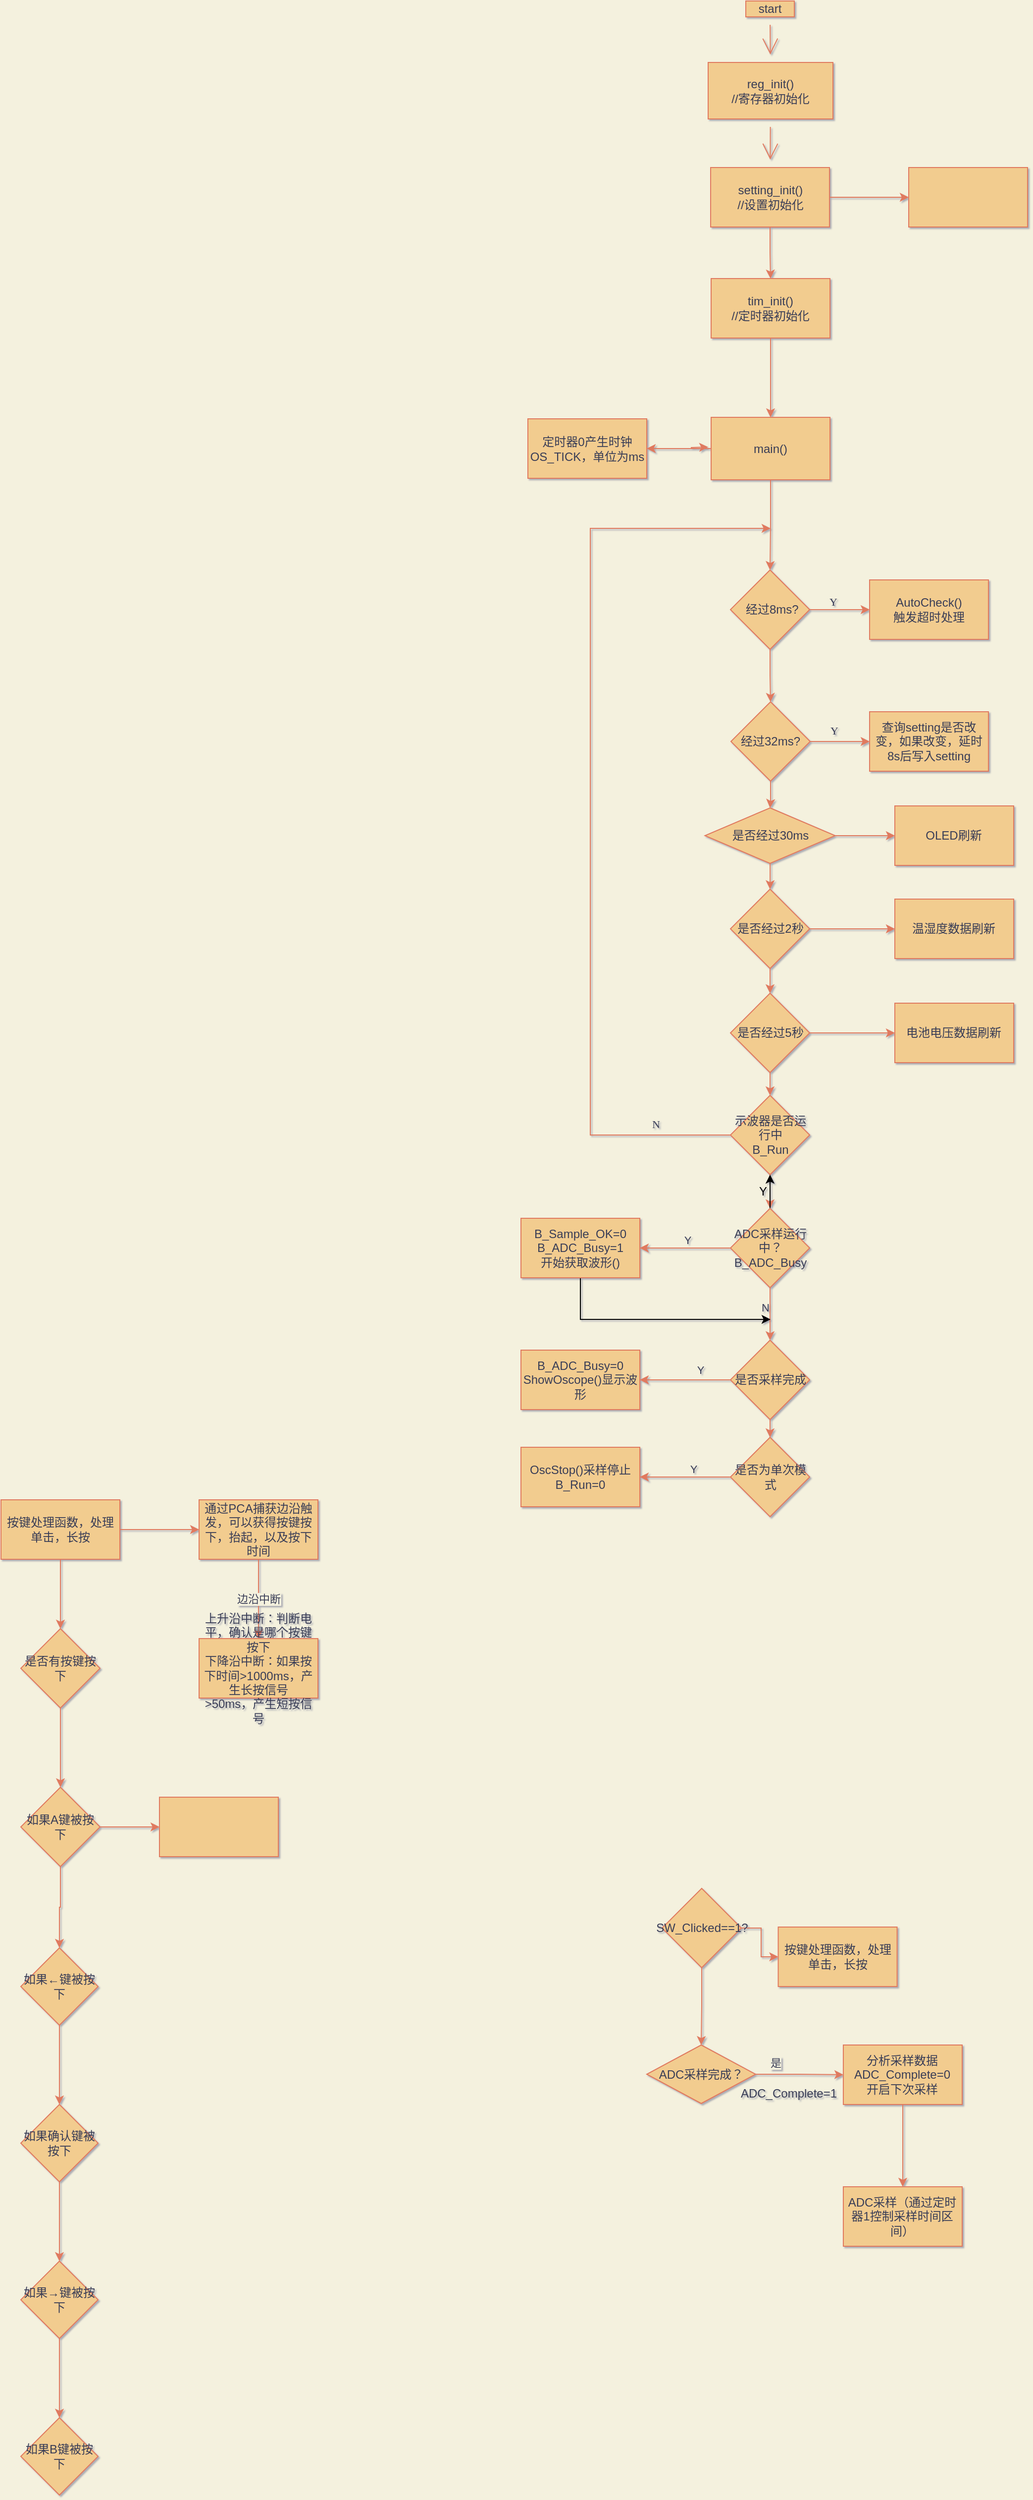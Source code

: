 <mxfile version="20.4.0" type="github">
  <diagram id="BkZl1Ah59tfYVWINneGr" name="第 1 页">
    <mxGraphModel dx="1453" dy="776" grid="1" gridSize="7" guides="1" tooltips="1" connect="1" arrows="1" fold="1" page="0" pageScale="1" pageWidth="827" pageHeight="1169" background="#F4F1DE" math="0" shadow="1">
      <root>
        <mxCell id="0" />
        <mxCell id="1" parent="0" />
        <mxCell id="6f3wX6zAka2Pvszb7TJ2-3" value="" style="edgeStyle=none;curved=1;rounded=0;orthogonalLoop=1;jettySize=auto;html=1;endArrow=open;startSize=14;endSize=14;sourcePerimeterSpacing=8;targetPerimeterSpacing=8;labelBackgroundColor=#F4F1DE;strokeColor=#E07A5F;fontColor=#393C56;" parent="1" source="6f3wX6zAka2Pvszb7TJ2-1" target="6f3wX6zAka2Pvszb7TJ2-2" edge="1">
          <mxGeometry relative="1" as="geometry" />
        </mxCell>
        <mxCell id="6f3wX6zAka2Pvszb7TJ2-1" value="start" style="rounded=0;whiteSpace=wrap;html=1;hachureGap=4;fillColor=#F2CC8F;strokeColor=#E07A5F;fontColor=#393C56;" parent="1" vertex="1">
          <mxGeometry x="206" y="329" width="49" height="16" as="geometry" />
        </mxCell>
        <mxCell id="6f3wX6zAka2Pvszb7TJ2-5" value="" style="edgeStyle=none;curved=1;rounded=0;orthogonalLoop=1;jettySize=auto;html=1;strokeColor=#E07A5F;fontColor=#393C56;endArrow=open;startSize=14;endSize=14;sourcePerimeterSpacing=8;targetPerimeterSpacing=8;fillColor=#F2CC8F;labelBackgroundColor=#F4F1DE;" parent="1" source="6f3wX6zAka2Pvszb7TJ2-2" target="6f3wX6zAka2Pvszb7TJ2-4" edge="1">
          <mxGeometry relative="1" as="geometry" />
        </mxCell>
        <mxCell id="6f3wX6zAka2Pvszb7TJ2-2" value="reg_init()&lt;br&gt;//寄存器初始化" style="html=1;hachureGap=4;fillColor=#F2CC8F;strokeColor=#E07A5F;fontColor=#393C56;labelPosition=center;verticalLabelPosition=middle;align=center;verticalAlign=middle;whiteSpace=wrap;" parent="1" vertex="1">
          <mxGeometry x="168" y="391" width="126" height="57" as="geometry" />
        </mxCell>
        <mxCell id="UHOyfvRLF857A_-6xwos-2" value="" style="edgeStyle=orthogonalEdgeStyle;rounded=0;orthogonalLoop=1;jettySize=auto;html=1;labelBackgroundColor=#F4F1DE;strokeColor=#E07A5F;fontColor=#393C56;" parent="1" source="6f3wX6zAka2Pvszb7TJ2-4" target="UHOyfvRLF857A_-6xwos-1" edge="1">
          <mxGeometry relative="1" as="geometry" />
        </mxCell>
        <mxCell id="ePAYCiFz9OMyFFIcOWC3-16" value="" style="edgeStyle=orthogonalEdgeStyle;rounded=0;orthogonalLoop=1;jettySize=auto;html=1;labelBackgroundColor=#F4F1DE;strokeColor=#E07A5F;fontColor=#393C56;" parent="1" source="6f3wX6zAka2Pvszb7TJ2-4" target="ePAYCiFz9OMyFFIcOWC3-15" edge="1">
          <mxGeometry relative="1" as="geometry" />
        </mxCell>
        <mxCell id="6f3wX6zAka2Pvszb7TJ2-4" value="setting_init()&lt;br&gt;//设置初始化" style="whiteSpace=wrap;html=1;hachureGap=4;strokeColor=#E07A5F;fontColor=#393C56;fillColor=#F2CC8F;" parent="1" vertex="1">
          <mxGeometry x="170.505" y="497" width="120" height="60" as="geometry" />
        </mxCell>
        <mxCell id="UHOyfvRLF857A_-6xwos-4" value="" style="edgeStyle=orthogonalEdgeStyle;rounded=0;orthogonalLoop=1;jettySize=auto;html=1;labelBackgroundColor=#F4F1DE;strokeColor=#E07A5F;fontColor=#393C56;" parent="1" source="UHOyfvRLF857A_-6xwos-1" target="UHOyfvRLF857A_-6xwos-3" edge="1">
          <mxGeometry relative="1" as="geometry" />
        </mxCell>
        <mxCell id="UHOyfvRLF857A_-6xwos-1" value="tim_init()&lt;br&gt;//定时器初始化" style="whiteSpace=wrap;html=1;fillColor=#F2CC8F;strokeColor=#E07A5F;fontColor=#393C56;hachureGap=4;" parent="1" vertex="1">
          <mxGeometry x="171.005" y="609" width="120" height="60" as="geometry" />
        </mxCell>
        <mxCell id="ePAYCiFz9OMyFFIcOWC3-2" value="" style="edgeStyle=orthogonalEdgeStyle;rounded=0;orthogonalLoop=1;jettySize=auto;html=1;labelBackgroundColor=#F4F1DE;strokeColor=#E07A5F;fontColor=#393C56;" parent="1" source="UHOyfvRLF857A_-6xwos-3" target="ePAYCiFz9OMyFFIcOWC3-1" edge="1">
          <mxGeometry relative="1" as="geometry" />
        </mxCell>
        <mxCell id="ePAYCiFz9OMyFFIcOWC3-5" style="edgeStyle=orthogonalEdgeStyle;rounded=0;orthogonalLoop=1;jettySize=auto;html=1;fillColor=#F2CC8F;strokeColor=#E07A5F;labelBackgroundColor=#F4F1DE;fontColor=#393C56;" parent="1" source="UHOyfvRLF857A_-6xwos-3" edge="1">
          <mxGeometry relative="1" as="geometry">
            <mxPoint x="168" y="779" as="targetPoint" />
          </mxGeometry>
        </mxCell>
        <mxCell id="TwIQ8ZYdI352qfS8hWMv-5" style="edgeStyle=orthogonalEdgeStyle;rounded=0;orthogonalLoop=1;jettySize=auto;html=1;labelBackgroundColor=#F4F1DE;strokeColor=#E07A5F;fontColor=#393C56;" parent="1" source="UHOyfvRLF857A_-6xwos-3" target="TwIQ8ZYdI352qfS8hWMv-6" edge="1">
          <mxGeometry relative="1" as="geometry">
            <mxPoint x="231.01" y="882" as="targetPoint" />
          </mxGeometry>
        </mxCell>
        <mxCell id="UHOyfvRLF857A_-6xwos-3" value="main()" style="whiteSpace=wrap;html=1;fillColor=#F2CC8F;strokeColor=#E07A5F;fontColor=#393C56;hachureGap=4;" parent="1" vertex="1">
          <mxGeometry x="171.01" y="749" width="120" height="63" as="geometry" />
        </mxCell>
        <mxCell id="UHOyfvRLF857A_-6xwos-10" value="" style="edgeStyle=orthogonalEdgeStyle;rounded=0;orthogonalLoop=1;jettySize=auto;html=1;labelBackgroundColor=#F4F1DE;strokeColor=#E07A5F;fontColor=#393C56;" parent="1" source="UHOyfvRLF857A_-6xwos-7" target="UHOyfvRLF857A_-6xwos-9" edge="1">
          <mxGeometry relative="1" as="geometry" />
        </mxCell>
        <mxCell id="UHOyfvRLF857A_-6xwos-14" value="是" style="edgeLabel;html=1;align=center;verticalAlign=middle;resizable=0;points=[];labelBackgroundColor=#F4F1DE;fontColor=#393C56;" parent="UHOyfvRLF857A_-6xwos-10" vertex="1" connectable="0">
          <mxGeometry x="0.187" y="2" relative="1" as="geometry">
            <mxPoint x="-33" y="-10" as="offset" />
          </mxGeometry>
        </mxCell>
        <mxCell id="UHOyfvRLF857A_-6xwos-7" value="ADC采样完成？" style="rhombus;whiteSpace=wrap;html=1;fillColor=#F2CC8F;strokeColor=#E07A5F;fontColor=#393C56;hachureGap=4;" parent="1" vertex="1">
          <mxGeometry x="106" y="2391" width="109.99" height="59" as="geometry" />
        </mxCell>
        <mxCell id="UHOyfvRLF857A_-6xwos-12" value="" style="edgeStyle=orthogonalEdgeStyle;rounded=0;orthogonalLoop=1;jettySize=auto;html=1;labelBackgroundColor=#F4F1DE;strokeColor=#E07A5F;fontColor=#393C56;" parent="1" source="UHOyfvRLF857A_-6xwos-9" target="UHOyfvRLF857A_-6xwos-11" edge="1">
          <mxGeometry relative="1" as="geometry" />
        </mxCell>
        <mxCell id="UHOyfvRLF857A_-6xwos-9" value="分析采样数据&lt;br&gt;ADC_Complete=0&lt;br&gt;开启下次采样" style="whiteSpace=wrap;html=1;fillColor=#F2CC8F;strokeColor=#E07A5F;fontColor=#393C56;hachureGap=4;" parent="1" vertex="1">
          <mxGeometry x="304.495" y="2391" width="120" height="60" as="geometry" />
        </mxCell>
        <mxCell id="UHOyfvRLF857A_-6xwos-11" value="ADC采样（通过定时器1控制采样时间区间）" style="whiteSpace=wrap;html=1;fillColor=#F2CC8F;strokeColor=#E07A5F;fontColor=#393C56;hachureGap=4;" parent="1" vertex="1">
          <mxGeometry x="304.495" y="2534" width="120" height="60" as="geometry" />
        </mxCell>
        <mxCell id="UHOyfvRLF857A_-6xwos-20" value="" style="edgeStyle=orthogonalEdgeStyle;rounded=0;orthogonalLoop=1;jettySize=auto;html=1;labelBackgroundColor=#F4F1DE;strokeColor=#E07A5F;fontColor=#393C56;" parent="1" source="UHOyfvRLF857A_-6xwos-18" target="UHOyfvRLF857A_-6xwos-19" edge="1">
          <mxGeometry relative="1" as="geometry" />
        </mxCell>
        <mxCell id="0US6c-2p4XbCj-V_sGnL-19" style="edgeStyle=orthogonalEdgeStyle;rounded=0;orthogonalLoop=1;jettySize=auto;html=1;entryX=0.5;entryY=0;entryDx=0;entryDy=0;strokeColor=#E07A5F;fontColor=#393C56;fillColor=#F2CC8F;" parent="1" source="UHOyfvRLF857A_-6xwos-18" target="0US6c-2p4XbCj-V_sGnL-15" edge="1">
          <mxGeometry relative="1" as="geometry" />
        </mxCell>
        <mxCell id="UHOyfvRLF857A_-6xwos-18" value="是否经过30ms" style="rhombus;whiteSpace=wrap;html=1;fillColor=#F2CC8F;strokeColor=#E07A5F;fontColor=#393C56;" parent="1" vertex="1">
          <mxGeometry x="164.75" y="1143" width="131.5" height="56" as="geometry" />
        </mxCell>
        <mxCell id="UHOyfvRLF857A_-6xwos-19" value="OLED刷新" style="whiteSpace=wrap;html=1;fillColor=#F2CC8F;strokeColor=#E07A5F;fontColor=#393C56;" parent="1" vertex="1">
          <mxGeometry x="356.49" y="1141" width="120" height="60" as="geometry" />
        </mxCell>
        <mxCell id="UHOyfvRLF857A_-6xwos-32" value="" style="edgeStyle=orthogonalEdgeStyle;rounded=0;orthogonalLoop=1;jettySize=auto;html=1;labelBackgroundColor=#F4F1DE;strokeColor=#E07A5F;fontColor=#393C56;" parent="1" source="UHOyfvRLF857A_-6xwos-29" target="UHOyfvRLF857A_-6xwos-31" edge="1">
          <mxGeometry relative="1" as="geometry" />
        </mxCell>
        <mxCell id="0US6c-2p4XbCj-V_sGnL-21" style="edgeStyle=orthogonalEdgeStyle;rounded=0;orthogonalLoop=1;jettySize=auto;html=1;entryX=0.5;entryY=0;entryDx=0;entryDy=0;strokeColor=#E07A5F;fontColor=#393C56;fillColor=#F2CC8F;" parent="1" source="UHOyfvRLF857A_-6xwos-29" target="TwIQ8ZYdI352qfS8hWMv-13" edge="1">
          <mxGeometry relative="1" as="geometry" />
        </mxCell>
        <mxCell id="UHOyfvRLF857A_-6xwos-29" value="是否经过5秒" style="rhombus;whiteSpace=wrap;html=1;fillColor=#F2CC8F;strokeColor=#E07A5F;fontColor=#393C56;" parent="1" vertex="1">
          <mxGeometry x="190.5" y="1330" width="80" height="80" as="geometry" />
        </mxCell>
        <mxCell id="UHOyfvRLF857A_-6xwos-31" value="电池电压数据刷新" style="whiteSpace=wrap;html=1;fillColor=#F2CC8F;strokeColor=#E07A5F;fontColor=#393C56;" parent="1" vertex="1">
          <mxGeometry x="356.49" y="1340" width="120" height="60" as="geometry" />
        </mxCell>
        <mxCell id="UHOyfvRLF857A_-6xwos-33" value="ADC_Complete=1" style="text;html=1;align=center;verticalAlign=middle;resizable=0;points=[];autosize=1;strokeColor=none;fillColor=none;fontColor=#393C56;" parent="1" vertex="1">
          <mxGeometry x="189.49" y="2422" width="119" height="35" as="geometry" />
        </mxCell>
        <mxCell id="ePAYCiFz9OMyFFIcOWC3-1" value="定时器0产生时钟OS_TICK，单位为ms" style="whiteSpace=wrap;html=1;fillColor=#F2CC8F;strokeColor=#E07A5F;fontColor=#393C56;hachureGap=4;" parent="1" vertex="1">
          <mxGeometry x="-14.005" y="750.5" width="120" height="60" as="geometry" />
        </mxCell>
        <mxCell id="ePAYCiFz9OMyFFIcOWC3-14" value="" style="edgeStyle=orthogonalEdgeStyle;rounded=0;orthogonalLoop=1;jettySize=auto;html=1;labelBackgroundColor=#F4F1DE;strokeColor=#E07A5F;fontColor=#393C56;" parent="1" source="ePAYCiFz9OMyFFIcOWC3-12" target="ePAYCiFz9OMyFFIcOWC3-13" edge="1">
          <mxGeometry relative="1" as="geometry" />
        </mxCell>
        <mxCell id="TwIQ8ZYdI352qfS8hWMv-3" style="edgeStyle=orthogonalEdgeStyle;rounded=0;orthogonalLoop=1;jettySize=auto;html=1;entryX=0.5;entryY=0;entryDx=0;entryDy=0;labelBackgroundColor=#F4F1DE;strokeColor=#E07A5F;fontColor=#393C56;" parent="1" source="ePAYCiFz9OMyFFIcOWC3-12" target="UHOyfvRLF857A_-6xwos-7" edge="1">
          <mxGeometry relative="1" as="geometry" />
        </mxCell>
        <mxCell id="ePAYCiFz9OMyFFIcOWC3-12" value="SW_Clicked==1?" style="rhombus;whiteSpace=wrap;html=1;fillColor=#F2CC8F;strokeColor=#E07A5F;fontColor=#393C56;" parent="1" vertex="1">
          <mxGeometry x="121.5" y="2233" width="80" height="80" as="geometry" />
        </mxCell>
        <mxCell id="ePAYCiFz9OMyFFIcOWC3-13" value="按键处理函数，处理单击，长按" style="whiteSpace=wrap;html=1;fillColor=#F2CC8F;strokeColor=#E07A5F;fontColor=#393C56;" parent="1" vertex="1">
          <mxGeometry x="238.76" y="2272" width="120" height="60" as="geometry" />
        </mxCell>
        <mxCell id="ePAYCiFz9OMyFFIcOWC3-15" value="" style="whiteSpace=wrap;html=1;fillColor=#F2CC8F;strokeColor=#E07A5F;fontColor=#393C56;hachureGap=4;" parent="1" vertex="1">
          <mxGeometry x="370.505" y="497" width="120" height="60" as="geometry" />
        </mxCell>
        <mxCell id="TwIQ8ZYdI352qfS8hWMv-8" value="" style="edgeStyle=orthogonalEdgeStyle;rounded=0;orthogonalLoop=1;jettySize=auto;html=1;fontFamily=Times New Roman;fontStyle=1;labelBackgroundColor=#F4F1DE;strokeColor=#E07A5F;fontColor=#393C56;" parent="1" source="TwIQ8ZYdI352qfS8hWMv-6" target="TwIQ8ZYdI352qfS8hWMv-7" edge="1">
          <mxGeometry relative="1" as="geometry" />
        </mxCell>
        <mxCell id="0US6c-2p4XbCj-V_sGnL-3" value="Y" style="edgeLabel;html=1;align=center;verticalAlign=bottom;resizable=0;points=[];fontFamily=Times New Roman;labelBackgroundColor=none;labelPosition=center;verticalLabelPosition=top;fontColor=#393C56;" parent="TwIQ8ZYdI352qfS8hWMv-8" vertex="1" connectable="0">
          <mxGeometry x="-0.233" relative="1" as="geometry">
            <mxPoint as="offset" />
          </mxGeometry>
        </mxCell>
        <mxCell id="TwIQ8ZYdI352qfS8hWMv-10" value="" style="edgeStyle=orthogonalEdgeStyle;rounded=0;orthogonalLoop=1;jettySize=auto;html=1;labelBackgroundColor=#F4F1DE;strokeColor=#E07A5F;fontColor=#393C56;" parent="1" source="TwIQ8ZYdI352qfS8hWMv-6" target="TwIQ8ZYdI352qfS8hWMv-9" edge="1">
          <mxGeometry relative="1" as="geometry" />
        </mxCell>
        <mxCell id="TwIQ8ZYdI352qfS8hWMv-6" value="&amp;nbsp;经过8ms?" style="rhombus;whiteSpace=wrap;html=1;fillColor=#F2CC8F;strokeColor=#E07A5F;fontColor=#393C56;" parent="1" vertex="1">
          <mxGeometry x="190.5" y="903" width="80" height="80" as="geometry" />
        </mxCell>
        <mxCell id="TwIQ8ZYdI352qfS8hWMv-7" value="&lt;div&gt;AutoCheck()&lt;/div&gt;&lt;div&gt;触发超时处理&lt;/div&gt;" style="whiteSpace=wrap;html=1;fillColor=#F2CC8F;strokeColor=#E07A5F;fontColor=#393C56;" parent="1" vertex="1">
          <mxGeometry x="331.01" y="913" width="120" height="60" as="geometry" />
        </mxCell>
        <mxCell id="TwIQ8ZYdI352qfS8hWMv-12" value="" style="edgeStyle=orthogonalEdgeStyle;rounded=0;orthogonalLoop=1;jettySize=auto;html=1;labelBackgroundColor=#F4F1DE;strokeColor=#E07A5F;fontColor=#393C56;" parent="1" source="TwIQ8ZYdI352qfS8hWMv-9" target="TwIQ8ZYdI352qfS8hWMv-11" edge="1">
          <mxGeometry relative="1" as="geometry" />
        </mxCell>
        <mxCell id="0US6c-2p4XbCj-V_sGnL-4" value="Y" style="edgeLabel;html=1;align=center;verticalAlign=bottom;resizable=0;points=[];fontFamily=Times New Roman;labelPosition=center;verticalLabelPosition=top;labelBackgroundColor=none;fontColor=#393C56;" parent="TwIQ8ZYdI352qfS8hWMv-12" vertex="1" connectable="0">
          <mxGeometry x="-0.206" y="3" relative="1" as="geometry">
            <mxPoint as="offset" />
          </mxGeometry>
        </mxCell>
        <mxCell id="0US6c-2p4XbCj-V_sGnL-17" style="edgeStyle=orthogonalEdgeStyle;rounded=0;orthogonalLoop=1;jettySize=auto;html=1;entryX=0.5;entryY=0;entryDx=0;entryDy=0;strokeColor=#E07A5F;fontColor=#393C56;fillColor=#F2CC8F;" parent="1" source="TwIQ8ZYdI352qfS8hWMv-9" target="UHOyfvRLF857A_-6xwos-18" edge="1">
          <mxGeometry relative="1" as="geometry" />
        </mxCell>
        <mxCell id="TwIQ8ZYdI352qfS8hWMv-9" value="经过32ms?" style="rhombus;whiteSpace=wrap;html=1;fillColor=#F2CC8F;strokeColor=#E07A5F;fontColor=#393C56;" parent="1" vertex="1">
          <mxGeometry x="191.01" y="1036" width="80" height="80" as="geometry" />
        </mxCell>
        <mxCell id="TwIQ8ZYdI352qfS8hWMv-11" value="查询setting是否改变，如果改变，延时8s后写入setting" style="whiteSpace=wrap;html=1;fillColor=#F2CC8F;strokeColor=#E07A5F;fontColor=#393C56;" parent="1" vertex="1">
          <mxGeometry x="331.01" y="1046" width="120" height="60" as="geometry" />
        </mxCell>
        <mxCell id="TwIQ8ZYdI352qfS8hWMv-16" value="" style="edgeStyle=orthogonalEdgeStyle;rounded=0;orthogonalLoop=1;jettySize=auto;html=1;labelBackgroundColor=#F4F1DE;strokeColor=#E07A5F;fontColor=#393C56;" parent="1" source="TwIQ8ZYdI352qfS8hWMv-13" target="TwIQ8ZYdI352qfS8hWMv-15" edge="1">
          <mxGeometry relative="1" as="geometry" />
        </mxCell>
        <mxCell id="0US6c-2p4XbCj-V_sGnL-5" style="edgeStyle=orthogonalEdgeStyle;rounded=0;orthogonalLoop=1;jettySize=auto;html=1;fontFamily=Times New Roman;labelBackgroundColor=#F4F1DE;strokeColor=#E07A5F;fontColor=#393C56;" parent="1" source="TwIQ8ZYdI352qfS8hWMv-13" edge="1">
          <mxGeometry relative="1" as="geometry">
            <mxPoint x="231" y="861" as="targetPoint" />
            <Array as="points">
              <mxPoint x="49" y="1473" />
              <mxPoint x="49" y="861" />
            </Array>
          </mxGeometry>
        </mxCell>
        <mxCell id="0US6c-2p4XbCj-V_sGnL-6" value="N" style="edgeLabel;html=1;align=center;verticalAlign=bottom;resizable=0;points=[];fontFamily=Times New Roman;labelPosition=center;verticalLabelPosition=top;labelBackgroundColor=none;fontColor=#393C56;" parent="0US6c-2p4XbCj-V_sGnL-5" vertex="1" connectable="0">
          <mxGeometry x="-0.837" y="-3" relative="1" as="geometry">
            <mxPoint as="offset" />
          </mxGeometry>
        </mxCell>
        <mxCell id="TwIQ8ZYdI352qfS8hWMv-13" value="&lt;div&gt;示波器是否运行中&lt;/div&gt;&lt;div&gt;B_Run&lt;/div&gt;" style="rhombus;whiteSpace=wrap;html=1;fillColor=#F2CC8F;strokeColor=#E07A5F;fontColor=#393C56;" parent="1" vertex="1">
          <mxGeometry x="190.5" y="1433" width="80" height="80" as="geometry" />
        </mxCell>
        <mxCell id="TwIQ8ZYdI352qfS8hWMv-18" value="" style="edgeStyle=orthogonalEdgeStyle;rounded=0;orthogonalLoop=1;jettySize=auto;html=1;labelBackgroundColor=#F4F1DE;strokeColor=#E07A5F;fontColor=#393C56;" parent="1" source="TwIQ8ZYdI352qfS8hWMv-15" target="TwIQ8ZYdI352qfS8hWMv-17" edge="1">
          <mxGeometry relative="1" as="geometry">
            <Array as="points">
              <mxPoint x="140" y="1587" />
              <mxPoint x="140" y="1587" />
            </Array>
          </mxGeometry>
        </mxCell>
        <mxCell id="0US6c-2p4XbCj-V_sGnL-7" value="Y" style="edgeLabel;html=1;align=center;verticalAlign=bottom;resizable=0;points=[];fontColor=#393C56;labelPosition=center;verticalLabelPosition=top;labelBackgroundColor=none;" parent="TwIQ8ZYdI352qfS8hWMv-18" vertex="1" connectable="0">
          <mxGeometry x="-0.241" relative="1" as="geometry">
            <mxPoint x="-9" as="offset" />
          </mxGeometry>
        </mxCell>
        <mxCell id="lcdHQG1R-LOQCLIEp8kP-1" style="edgeStyle=orthogonalEdgeStyle;rounded=0;orthogonalLoop=1;jettySize=auto;html=1;labelBackgroundColor=#F4F1DE;strokeColor=#E07A5F;fontColor=#393C56;" parent="1" source="TwIQ8ZYdI352qfS8hWMv-15" target="lcdHQG1R-LOQCLIEp8kP-2" edge="1">
          <mxGeometry relative="1" as="geometry">
            <mxPoint x="483" y="1729" as="targetPoint" />
          </mxGeometry>
        </mxCell>
        <mxCell id="0US6c-2p4XbCj-V_sGnL-8" value="N" style="edgeLabel;html=1;align=right;verticalAlign=middle;resizable=0;points=[];fontColor=#393C56;labelPosition=left;verticalLabelPosition=middle;labelBackgroundColor=none;" parent="lcdHQG1R-LOQCLIEp8kP-1" vertex="1" connectable="0">
          <mxGeometry x="-0.27" relative="1" as="geometry">
            <mxPoint as="offset" />
          </mxGeometry>
        </mxCell>
        <mxCell id="renCJkP7Cy85H-VYJfN6-1" value="" style="edgeStyle=orthogonalEdgeStyle;rounded=0;orthogonalLoop=1;jettySize=auto;html=1;" edge="1" parent="1" source="TwIQ8ZYdI352qfS8hWMv-15" target="TwIQ8ZYdI352qfS8hWMv-13">
          <mxGeometry relative="1" as="geometry" />
        </mxCell>
        <mxCell id="TwIQ8ZYdI352qfS8hWMv-15" value="&lt;div&gt;ADC采样运行中？&lt;/div&gt;&lt;div&gt;B_ADC_Busy&lt;/div&gt;" style="rhombus;whiteSpace=wrap;html=1;fillColor=#F2CC8F;strokeColor=#E07A5F;fontColor=#393C56;" parent="1" vertex="1">
          <mxGeometry x="190.5" y="1547" width="80" height="80" as="geometry" />
        </mxCell>
        <mxCell id="renCJkP7Cy85H-VYJfN6-8" style="edgeStyle=orthogonalEdgeStyle;rounded=0;orthogonalLoop=1;jettySize=auto;html=1;" edge="1" parent="1" source="TwIQ8ZYdI352qfS8hWMv-17">
          <mxGeometry relative="1" as="geometry">
            <mxPoint x="231" y="1659" as="targetPoint" />
            <Array as="points">
              <mxPoint x="39" y="1652" />
              <mxPoint x="39" y="1652" />
            </Array>
          </mxGeometry>
        </mxCell>
        <mxCell id="TwIQ8ZYdI352qfS8hWMv-17" value="&lt;div&gt;B_Sample_OK=0&lt;/div&gt;&lt;div&gt;B_ADC_Busy=1&lt;/div&gt;&lt;div&gt;开始获取波形()&lt;/div&gt;&lt;div&gt;&lt;/div&gt;&lt;div&gt;&lt;/div&gt;" style="whiteSpace=wrap;html=1;fillColor=#F2CC8F;strokeColor=#E07A5F;fontColor=#393C56;" parent="1" vertex="1">
          <mxGeometry x="-21" y="1557" width="120" height="60" as="geometry" />
        </mxCell>
        <mxCell id="0US6c-2p4XbCj-V_sGnL-9" style="edgeStyle=orthogonalEdgeStyle;rounded=0;orthogonalLoop=1;jettySize=auto;html=1;entryX=1;entryY=0.5;entryDx=0;entryDy=0;strokeColor=#E07A5F;fontColor=#393C56;fillColor=#F2CC8F;labelPosition=center;verticalLabelPosition=top;align=center;verticalAlign=bottom;" parent="1" source="lcdHQG1R-LOQCLIEp8kP-2" target="lcdHQG1R-LOQCLIEp8kP-3" edge="1">
          <mxGeometry relative="1" as="geometry">
            <Array as="points">
              <mxPoint x="133" y="1720" />
              <mxPoint x="133" y="1720" />
            </Array>
          </mxGeometry>
        </mxCell>
        <mxCell id="0US6c-2p4XbCj-V_sGnL-10" value="Y" style="edgeLabel;html=1;align=center;verticalAlign=bottom;resizable=0;points=[];fontColor=#393C56;labelPosition=center;verticalLabelPosition=top;labelBackgroundColor=none;" parent="0US6c-2p4XbCj-V_sGnL-9" vertex="1" connectable="0">
          <mxGeometry x="-0.331" y="-2" relative="1" as="geometry">
            <mxPoint as="offset" />
          </mxGeometry>
        </mxCell>
        <mxCell id="0US6c-2p4XbCj-V_sGnL-28" style="edgeStyle=orthogonalEdgeStyle;rounded=0;orthogonalLoop=1;jettySize=auto;html=1;entryX=0.5;entryY=0;entryDx=0;entryDy=0;strokeColor=#E07A5F;fontColor=#393C56;fillColor=#F2CC8F;" parent="1" source="lcdHQG1R-LOQCLIEp8kP-2" target="0US6c-2p4XbCj-V_sGnL-23" edge="1">
          <mxGeometry relative="1" as="geometry" />
        </mxCell>
        <mxCell id="lcdHQG1R-LOQCLIEp8kP-2" value="是否采样完成" style="rhombus;whiteSpace=wrap;html=1;fillColor=#F2CC8F;strokeColor=#E07A5F;fontColor=#393C56;" parent="1" vertex="1">
          <mxGeometry x="190.5" y="1680" width="80" height="80" as="geometry" />
        </mxCell>
        <mxCell id="lcdHQG1R-LOQCLIEp8kP-3" value="&lt;div&gt;B_ADC_Busy=0&lt;/div&gt;&lt;div&gt;ShowOscope()显示波形&lt;/div&gt;" style="whiteSpace=wrap;html=1;fillColor=#F2CC8F;strokeColor=#E07A5F;fontColor=#393C56;" parent="1" vertex="1">
          <mxGeometry x="-21" y="1690" width="120" height="60" as="geometry" />
        </mxCell>
        <mxCell id="lcdHQG1R-LOQCLIEp8kP-10" value="" style="edgeStyle=orthogonalEdgeStyle;rounded=0;orthogonalLoop=1;jettySize=auto;html=1;labelBackgroundColor=#F4F1DE;strokeColor=#E07A5F;fontColor=#393C56;" parent="1" edge="1">
          <mxGeometry relative="1" as="geometry">
            <mxPoint x="448" y="1783" as="sourcePoint" />
          </mxGeometry>
        </mxCell>
        <mxCell id="lcdHQG1R-LOQCLIEp8kP-17" value="" style="edgeStyle=orthogonalEdgeStyle;rounded=0;orthogonalLoop=1;jettySize=auto;html=1;labelBackgroundColor=#F4F1DE;strokeColor=#E07A5F;fontColor=#393C56;" parent="1" source="lcdHQG1R-LOQCLIEp8kP-15" target="lcdHQG1R-LOQCLIEp8kP-16" edge="1">
          <mxGeometry relative="1" as="geometry" />
        </mxCell>
        <mxCell id="lcdHQG1R-LOQCLIEp8kP-19" value="" style="edgeStyle=orthogonalEdgeStyle;rounded=0;orthogonalLoop=1;jettySize=auto;html=1;labelBackgroundColor=#F4F1DE;strokeColor=#E07A5F;fontColor=#393C56;" parent="1" source="lcdHQG1R-LOQCLIEp8kP-15" target="lcdHQG1R-LOQCLIEp8kP-18" edge="1">
          <mxGeometry relative="1" as="geometry" />
        </mxCell>
        <mxCell id="lcdHQG1R-LOQCLIEp8kP-15" value="按键处理函数，处理单击，长按" style="whiteSpace=wrap;html=1;fillColor=#F2CC8F;strokeColor=#E07A5F;fontColor=#393C56;" parent="1" vertex="1">
          <mxGeometry x="-546" y="1841" width="120" height="60" as="geometry" />
        </mxCell>
        <mxCell id="lcdHQG1R-LOQCLIEp8kP-24" value="" style="edgeStyle=orthogonalEdgeStyle;rounded=0;orthogonalLoop=1;jettySize=auto;html=1;labelBackgroundColor=#F4F1DE;strokeColor=#E07A5F;fontColor=#393C56;" parent="1" source="lcdHQG1R-LOQCLIEp8kP-16" target="lcdHQG1R-LOQCLIEp8kP-23" edge="1">
          <mxGeometry relative="1" as="geometry" />
        </mxCell>
        <mxCell id="lcdHQG1R-LOQCLIEp8kP-16" value="是否有按键按下" style="rhombus;whiteSpace=wrap;html=1;fillColor=#F2CC8F;strokeColor=#E07A5F;fontColor=#393C56;" parent="1" vertex="1">
          <mxGeometry x="-526" y="1971" width="80" height="80" as="geometry" />
        </mxCell>
        <mxCell id="lcdHQG1R-LOQCLIEp8kP-21" value="&lt;div&gt;边沿中断&lt;/div&gt;" style="edgeStyle=orthogonalEdgeStyle;rounded=0;orthogonalLoop=1;jettySize=auto;html=1;labelBackgroundColor=#F4F1DE;strokeColor=#E07A5F;fontColor=#393C56;" parent="1" source="lcdHQG1R-LOQCLIEp8kP-18" target="lcdHQG1R-LOQCLIEp8kP-20" edge="1">
          <mxGeometry relative="1" as="geometry" />
        </mxCell>
        <mxCell id="lcdHQG1R-LOQCLIEp8kP-18" value="通过PCA捕获边沿触发，可以获得按键按下，抬起，以及按下时间" style="whiteSpace=wrap;html=1;fillColor=#F2CC8F;strokeColor=#E07A5F;fontColor=#393C56;" parent="1" vertex="1">
          <mxGeometry x="-346" y="1841" width="120" height="60" as="geometry" />
        </mxCell>
        <mxCell id="lcdHQG1R-LOQCLIEp8kP-20" value="&lt;div&gt;上升沿中断：判断电平，确认是哪个按键按下&lt;/div&gt;&lt;div&gt;下降沿中断：如果按下时间&amp;gt;1000ms，产生长按信号&lt;/div&gt;&lt;div&gt;&amp;gt;50ms，产生短按信号&lt;/div&gt;" style="whiteSpace=wrap;html=1;fillColor=#F2CC8F;strokeColor=#E07A5F;fontColor=#393C56;" parent="1" vertex="1">
          <mxGeometry x="-346" y="1981" width="120" height="60" as="geometry" />
        </mxCell>
        <mxCell id="lcdHQG1R-LOQCLIEp8kP-26" value="" style="edgeStyle=orthogonalEdgeStyle;rounded=0;orthogonalLoop=1;jettySize=auto;html=1;labelBackgroundColor=#F4F1DE;strokeColor=#E07A5F;fontColor=#393C56;" parent="1" source="lcdHQG1R-LOQCLIEp8kP-23" target="lcdHQG1R-LOQCLIEp8kP-25" edge="1">
          <mxGeometry relative="1" as="geometry" />
        </mxCell>
        <mxCell id="lcdHQG1R-LOQCLIEp8kP-28" value="" style="edgeStyle=orthogonalEdgeStyle;rounded=0;orthogonalLoop=1;jettySize=auto;html=1;labelBackgroundColor=#F4F1DE;strokeColor=#E07A5F;fontColor=#393C56;" parent="1" source="lcdHQG1R-LOQCLIEp8kP-23" target="lcdHQG1R-LOQCLIEp8kP-27" edge="1">
          <mxGeometry relative="1" as="geometry" />
        </mxCell>
        <mxCell id="lcdHQG1R-LOQCLIEp8kP-23" value="如果A键被按下" style="rhombus;whiteSpace=wrap;html=1;fillColor=#F2CC8F;strokeColor=#E07A5F;fontColor=#393C56;" parent="1" vertex="1">
          <mxGeometry x="-526" y="2131" width="80" height="80" as="geometry" />
        </mxCell>
        <mxCell id="lcdHQG1R-LOQCLIEp8kP-25" value="" style="whiteSpace=wrap;html=1;fillColor=#F2CC8F;strokeColor=#E07A5F;fontColor=#393C56;" parent="1" vertex="1">
          <mxGeometry x="-386" y="2141" width="120" height="60" as="geometry" />
        </mxCell>
        <mxCell id="lcdHQG1R-LOQCLIEp8kP-30" value="" style="edgeStyle=orthogonalEdgeStyle;rounded=0;orthogonalLoop=1;jettySize=auto;html=1;labelBackgroundColor=#F4F1DE;strokeColor=#E07A5F;fontColor=#393C56;" parent="1" source="lcdHQG1R-LOQCLIEp8kP-27" target="lcdHQG1R-LOQCLIEp8kP-29" edge="1">
          <mxGeometry relative="1" as="geometry" />
        </mxCell>
        <mxCell id="lcdHQG1R-LOQCLIEp8kP-27" value="如果←键被按下" style="rhombus;whiteSpace=wrap;html=1;fillColor=#F2CC8F;strokeColor=#E07A5F;fontColor=#393C56;" parent="1" vertex="1">
          <mxGeometry x="-526" y="2293" width="78" height="78" as="geometry" />
        </mxCell>
        <mxCell id="lcdHQG1R-LOQCLIEp8kP-32" value="" style="edgeStyle=orthogonalEdgeStyle;rounded=0;orthogonalLoop=1;jettySize=auto;html=1;labelBackgroundColor=#F4F1DE;strokeColor=#E07A5F;fontColor=#393C56;" parent="1" source="lcdHQG1R-LOQCLIEp8kP-29" target="lcdHQG1R-LOQCLIEp8kP-31" edge="1">
          <mxGeometry relative="1" as="geometry" />
        </mxCell>
        <mxCell id="lcdHQG1R-LOQCLIEp8kP-29" value="如果确认键被按下" style="rhombus;whiteSpace=wrap;html=1;fillColor=#F2CC8F;strokeColor=#E07A5F;fontColor=#393C56;" parent="1" vertex="1">
          <mxGeometry x="-526" y="2451" width="78" height="78" as="geometry" />
        </mxCell>
        <mxCell id="lcdHQG1R-LOQCLIEp8kP-34" value="" style="edgeStyle=orthogonalEdgeStyle;rounded=0;orthogonalLoop=1;jettySize=auto;html=1;labelBackgroundColor=#F4F1DE;strokeColor=#E07A5F;fontColor=#393C56;" parent="1" source="lcdHQG1R-LOQCLIEp8kP-31" target="lcdHQG1R-LOQCLIEp8kP-33" edge="1">
          <mxGeometry relative="1" as="geometry" />
        </mxCell>
        <mxCell id="lcdHQG1R-LOQCLIEp8kP-31" value="如果→键被按下" style="rhombus;whiteSpace=wrap;html=1;fillColor=#F2CC8F;strokeColor=#E07A5F;fontColor=#393C56;" parent="1" vertex="1">
          <mxGeometry x="-526" y="2609" width="78" height="78" as="geometry" />
        </mxCell>
        <mxCell id="lcdHQG1R-LOQCLIEp8kP-33" value="如果B键被按下" style="rhombus;whiteSpace=wrap;html=1;fillColor=#F2CC8F;strokeColor=#E07A5F;fontColor=#393C56;" parent="1" vertex="1">
          <mxGeometry x="-526" y="2767" width="78" height="78" as="geometry" />
        </mxCell>
        <mxCell id="0US6c-2p4XbCj-V_sGnL-14" value="" style="edgeStyle=orthogonalEdgeStyle;rounded=0;orthogonalLoop=1;jettySize=auto;html=1;labelBackgroundColor=#F4F1DE;strokeColor=#E07A5F;fontColor=#393C56;" parent="1" source="0US6c-2p4XbCj-V_sGnL-15" target="0US6c-2p4XbCj-V_sGnL-16" edge="1">
          <mxGeometry relative="1" as="geometry" />
        </mxCell>
        <mxCell id="0US6c-2p4XbCj-V_sGnL-20" style="edgeStyle=orthogonalEdgeStyle;rounded=0;orthogonalLoop=1;jettySize=auto;html=1;entryX=0.5;entryY=0;entryDx=0;entryDy=0;strokeColor=#E07A5F;fontColor=#393C56;fillColor=#F2CC8F;" parent="1" source="0US6c-2p4XbCj-V_sGnL-15" target="UHOyfvRLF857A_-6xwos-29" edge="1">
          <mxGeometry relative="1" as="geometry" />
        </mxCell>
        <mxCell id="0US6c-2p4XbCj-V_sGnL-15" value="是否经过2秒" style="rhombus;whiteSpace=wrap;html=1;fillColor=#F2CC8F;strokeColor=#E07A5F;fontColor=#393C56;" parent="1" vertex="1">
          <mxGeometry x="190.5" y="1225" width="80" height="80" as="geometry" />
        </mxCell>
        <mxCell id="0US6c-2p4XbCj-V_sGnL-16" value="温湿度数据刷新" style="whiteSpace=wrap;html=1;fillColor=#F2CC8F;strokeColor=#E07A5F;fontColor=#393C56;" parent="1" vertex="1">
          <mxGeometry x="356.49" y="1235" width="120" height="60" as="geometry" />
        </mxCell>
        <mxCell id="0US6c-2p4XbCj-V_sGnL-26" style="edgeStyle=orthogonalEdgeStyle;rounded=0;orthogonalLoop=1;jettySize=auto;html=1;entryX=1;entryY=0.5;entryDx=0;entryDy=0;strokeColor=#E07A5F;fontColor=#393C56;fillColor=#F2CC8F;" parent="1" source="0US6c-2p4XbCj-V_sGnL-23" target="0US6c-2p4XbCj-V_sGnL-24" edge="1">
          <mxGeometry relative="1" as="geometry" />
        </mxCell>
        <mxCell id="0US6c-2p4XbCj-V_sGnL-27" value="Y" style="edgeLabel;html=1;align=center;verticalAlign=bottom;resizable=0;points=[];fontColor=#393C56;labelPosition=center;verticalLabelPosition=top;labelBackgroundColor=none;" parent="0US6c-2p4XbCj-V_sGnL-26" vertex="1" connectable="0">
          <mxGeometry x="-0.183" relative="1" as="geometry">
            <mxPoint as="offset" />
          </mxGeometry>
        </mxCell>
        <mxCell id="0US6c-2p4XbCj-V_sGnL-23" value="是否为单次模式" style="rhombus;whiteSpace=wrap;html=1;fillColor=#F2CC8F;strokeColor=#E07A5F;fontColor=#393C56;" parent="1" vertex="1">
          <mxGeometry x="190.5" y="1778" width="80" height="80" as="geometry" />
        </mxCell>
        <mxCell id="0US6c-2p4XbCj-V_sGnL-24" value="OscStop()采样停止&lt;br&gt;B_Run=0" style="whiteSpace=wrap;html=1;fillColor=#F2CC8F;strokeColor=#E07A5F;fontColor=#393C56;" parent="1" vertex="1">
          <mxGeometry x="-21" y="1788" width="120" height="60" as="geometry" />
        </mxCell>
        <mxCell id="renCJkP7Cy85H-VYJfN6-2" value="Y" style="text;html=1;align=center;verticalAlign=middle;resizable=0;points=[];autosize=1;strokeColor=none;fillColor=none;" vertex="1" parent="1">
          <mxGeometry x="209" y="1512" width="28" height="35" as="geometry" />
        </mxCell>
      </root>
    </mxGraphModel>
  </diagram>
</mxfile>
